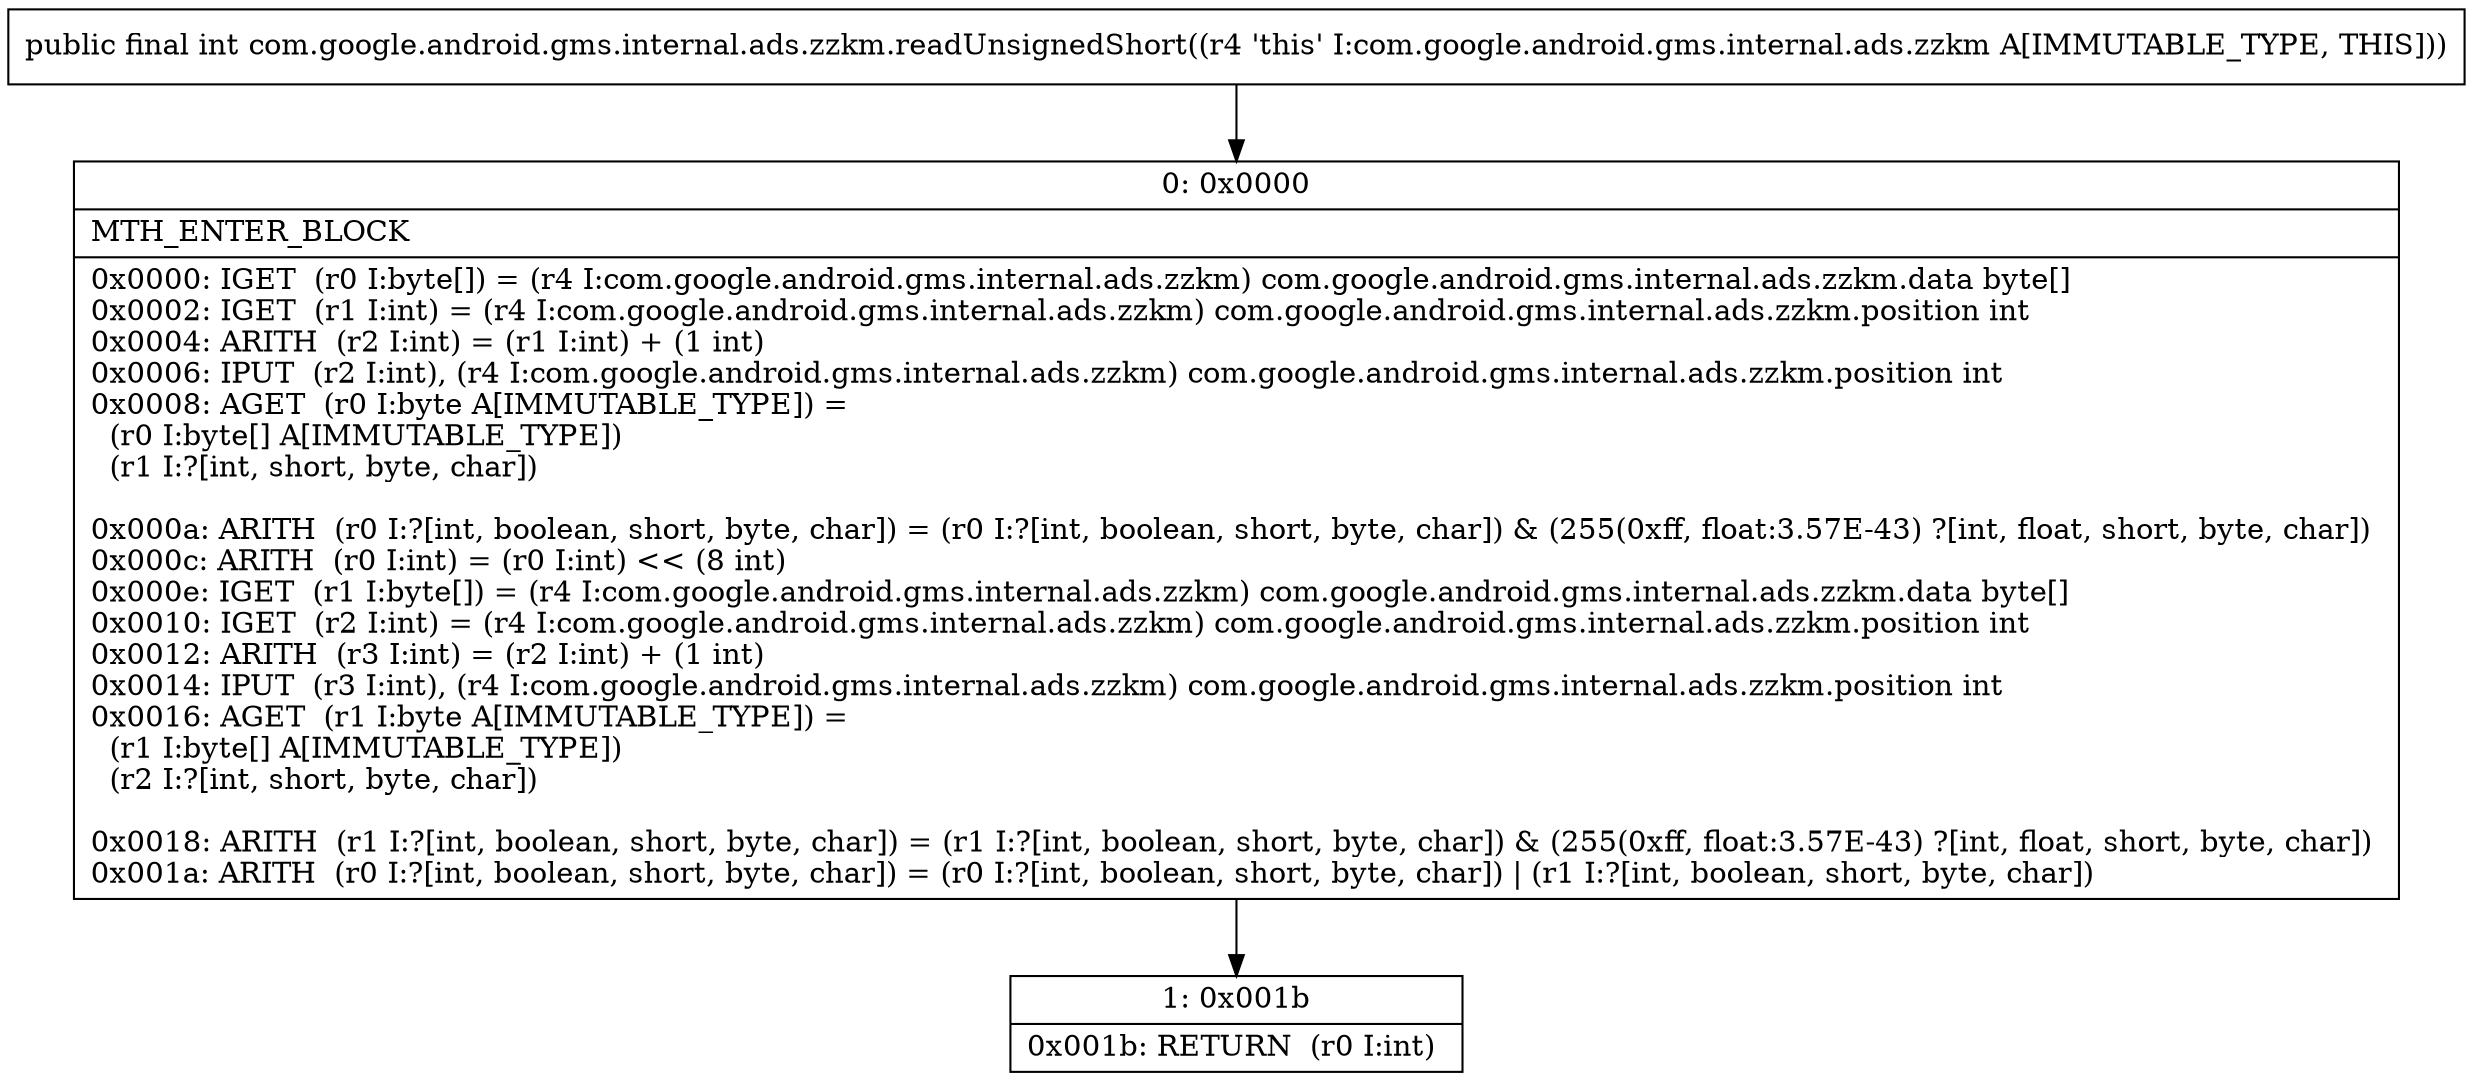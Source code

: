 digraph "CFG forcom.google.android.gms.internal.ads.zzkm.readUnsignedShort()I" {
Node_0 [shape=record,label="{0\:\ 0x0000|MTH_ENTER_BLOCK\l|0x0000: IGET  (r0 I:byte[]) = (r4 I:com.google.android.gms.internal.ads.zzkm) com.google.android.gms.internal.ads.zzkm.data byte[] \l0x0002: IGET  (r1 I:int) = (r4 I:com.google.android.gms.internal.ads.zzkm) com.google.android.gms.internal.ads.zzkm.position int \l0x0004: ARITH  (r2 I:int) = (r1 I:int) + (1 int) \l0x0006: IPUT  (r2 I:int), (r4 I:com.google.android.gms.internal.ads.zzkm) com.google.android.gms.internal.ads.zzkm.position int \l0x0008: AGET  (r0 I:byte A[IMMUTABLE_TYPE]) = \l  (r0 I:byte[] A[IMMUTABLE_TYPE])\l  (r1 I:?[int, short, byte, char])\l \l0x000a: ARITH  (r0 I:?[int, boolean, short, byte, char]) = (r0 I:?[int, boolean, short, byte, char]) & (255(0xff, float:3.57E\-43) ?[int, float, short, byte, char]) \l0x000c: ARITH  (r0 I:int) = (r0 I:int) \<\< (8 int) \l0x000e: IGET  (r1 I:byte[]) = (r4 I:com.google.android.gms.internal.ads.zzkm) com.google.android.gms.internal.ads.zzkm.data byte[] \l0x0010: IGET  (r2 I:int) = (r4 I:com.google.android.gms.internal.ads.zzkm) com.google.android.gms.internal.ads.zzkm.position int \l0x0012: ARITH  (r3 I:int) = (r2 I:int) + (1 int) \l0x0014: IPUT  (r3 I:int), (r4 I:com.google.android.gms.internal.ads.zzkm) com.google.android.gms.internal.ads.zzkm.position int \l0x0016: AGET  (r1 I:byte A[IMMUTABLE_TYPE]) = \l  (r1 I:byte[] A[IMMUTABLE_TYPE])\l  (r2 I:?[int, short, byte, char])\l \l0x0018: ARITH  (r1 I:?[int, boolean, short, byte, char]) = (r1 I:?[int, boolean, short, byte, char]) & (255(0xff, float:3.57E\-43) ?[int, float, short, byte, char]) \l0x001a: ARITH  (r0 I:?[int, boolean, short, byte, char]) = (r0 I:?[int, boolean, short, byte, char]) \| (r1 I:?[int, boolean, short, byte, char]) \l}"];
Node_1 [shape=record,label="{1\:\ 0x001b|0x001b: RETURN  (r0 I:int) \l}"];
MethodNode[shape=record,label="{public final int com.google.android.gms.internal.ads.zzkm.readUnsignedShort((r4 'this' I:com.google.android.gms.internal.ads.zzkm A[IMMUTABLE_TYPE, THIS])) }"];
MethodNode -> Node_0;
Node_0 -> Node_1;
}

